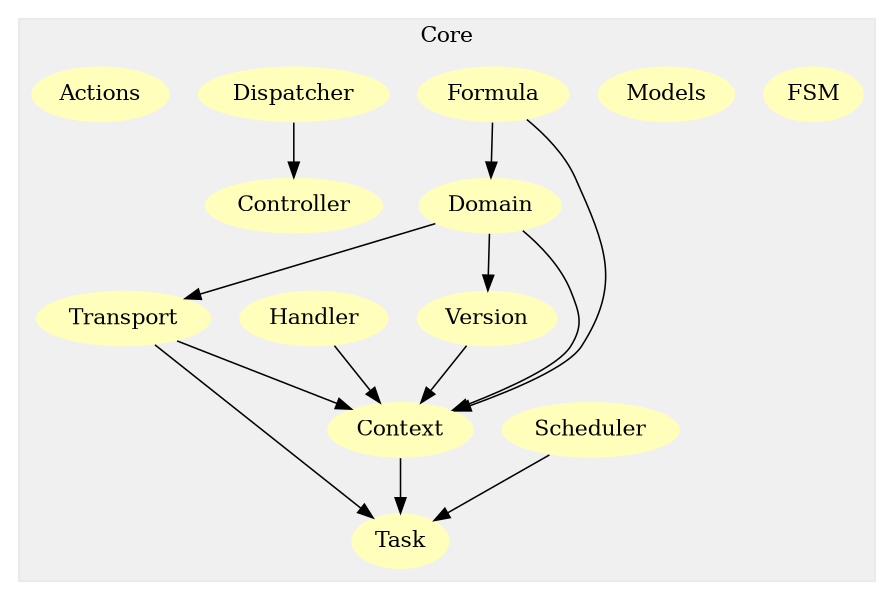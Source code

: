 digraph G {
size="6,4";
ratio="fill";
subgraph cluster_0 {
label="Core";
color="#0000000F";
style="filled";
u0[label="Context",style="filled",fillcolor="#ffffbb",penwidth="0"];
u1[label="FSM",style="filled",fillcolor="#ffffbb",penwidth="0"];
u2[label="Scheduler",style="filled",fillcolor="#ffffbb",penwidth="0"];
u3[label="Transport",style="filled",fillcolor="#ffffbb",penwidth="0"];
u4[label="Models",style="filled",fillcolor="#ffffbb",penwidth="0"];
u5[label="Formula",style="filled",fillcolor="#ffffbb",penwidth="0"];
u6[label="Domain",style="filled",fillcolor="#ffffbb",penwidth="0"];
u7[label="Version",style="filled",fillcolor="#ffffbb",penwidth="0"];
u8[label="Handler",style="filled",fillcolor="#ffffbb",penwidth="0"];
u9[label="Controller",style="filled",fillcolor="#ffffbb",penwidth="0"];
u10[label="Task",style="filled",fillcolor="#ffffbb",penwidth="0"];
u11[label="Dispatcher",style="filled",fillcolor="#ffffbb",penwidth="0"];
u12[label="Actions",style="filled",fillcolor="#ffffbb",penwidth="0"];

}
u0 -> u10;
u2 -> u10;
u3 -> u0;
u3 -> u10;
u5 -> u0;
u5 -> u6;
u6 -> u0;
u6 -> u3;
u6 -> u7;
u7 -> u0;
u8 -> u0;
u11 -> u9;

}
